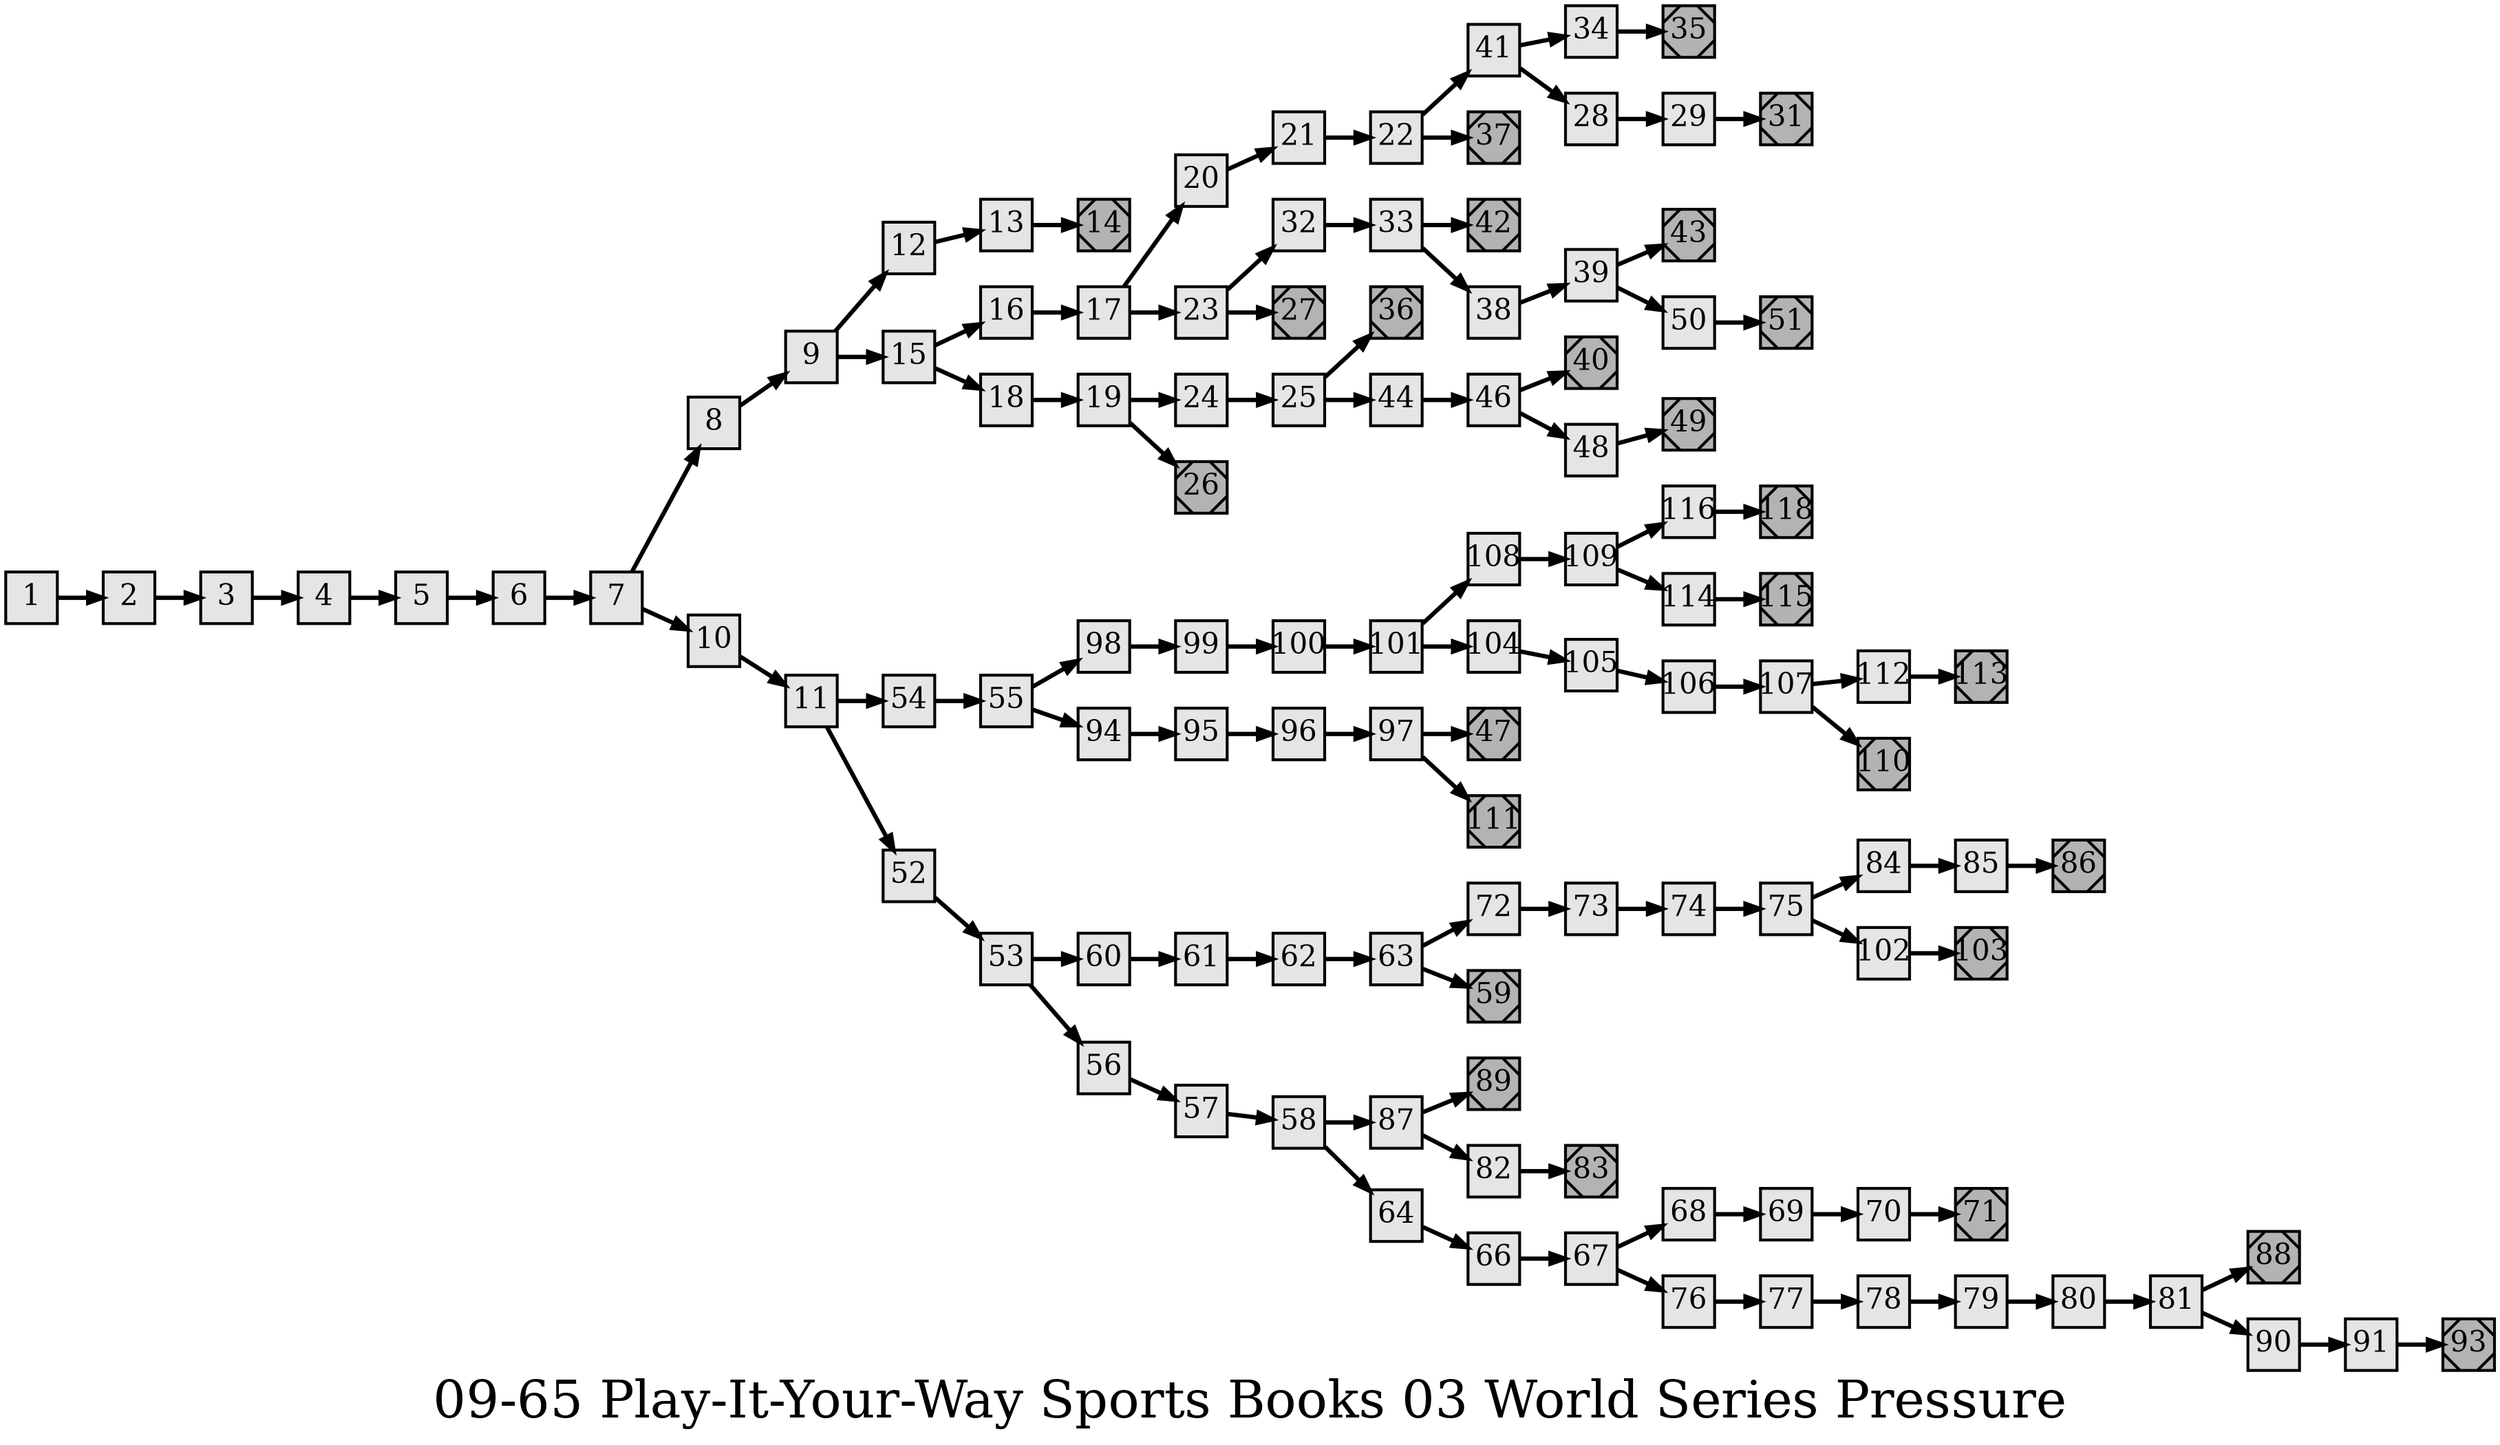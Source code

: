 digraph g{
  graph [ label="09-65 Play-It-Your-Way Sports Books 03 World Series Pressure" rankdir=LR, ordering=out, fontsize=36, nodesep="0.35", ranksep="0.45"];
  node  [shape=rect, penwidth=2, fontsize=20, style=filled, fillcolor=grey90, margin="0,0", labelfloat=true, regular=true, fixedsize=true];
  edge  [labelfloat=true, penwidth=3, fontsize=12];
  // ---;
  // group  : Katz;
  // id     : 09-65;
  // gbid   : 1890;
  // series : Play-It-Your-Way Sports Books;
  // title  : World Series Pressure;
  // author : Mitch Gelman;
  // credit:;
  // - name : Jeremy Douglass;
  // role : encoder;
  // date : 2018-04-13;
  // render:;
  // - name   : small;
  // styles : gvStyles-small.txt;
  // engine : dot;
  // comment: >;
  
  // ---;
  
  // From | To | Label;
  
  1 -> 2;
  2 -> 3;
  3 -> 4;
  4 -> 5;
  5 -> 6;
  6 -> 7;
  7 -> 8;
  7 -> 10;
  8 -> 9;
  9 -> 12;
  9 -> 15;
  10 -> 11;
  11 -> 54;
  11 -> 52;
  12 -> 13;
  13 -> 14;
  14	[ xlabel="E", shape=Msquare, fontsize=20, fillcolor=grey70, xlabel="" ];
  15 -> 16;
  15 -> 18;
  16 -> 17;
  17 -> 20;
  17 -> 23;
  18 -> 19;
  19 -> 24;
  19 -> 26;
  20 -> 21;
  21 -> 22;
  22 -> 41;
  22 -> 37;
  23 -> 32;
  23 -> 27;
  24 -> 25;
  25 -> 36;
  25 -> 44;
  26	[ xlabel="E", shape=Msquare, fontsize=20, fillcolor=grey70, xlabel="" ];
  27	[ xlabel="E", shape=Msquare, fontsize=20, fillcolor=grey70, xlabel="" ];
  28 -> 29;
  29 -> 31;
  31	[ xlabel="E", shape=Msquare, fontsize=20, fillcolor=grey70, xlabel="" ];
  32 -> 33;
  33 -> 42;
  33 -> 38;
  34 -> 35;
  35	[ xlabel="E", shape=Msquare, fontsize=20, fillcolor=grey70, xlabel="" ];
  36	[ xlabel="E", shape=Msquare, fontsize=20, fillcolor=grey70, xlabel="" ];
  37	[ xlabel="E", shape=Msquare, fontsize=20, fillcolor=grey70, xlabel="" ];
  38 -> 39;
  39 -> 43;
  39 -> 50;
  40	[ xlabel="E", shape=Msquare, fontsize=20, fillcolor=grey70, xlabel="" ];
  41 -> 34;
  41 -> 28;
  42	[ xlabel="E", shape=Msquare, fontsize=20, fillcolor=grey70, xlabel="" ];
  43	[ xlabel="E", shape=Msquare, fontsize=20, fillcolor=grey70, xlabel="" ];
  44 -> 46;
  46 -> 40;
  46 -> 48;
  47	[ xlabel="E", shape=Msquare, fontsize=20, fillcolor=grey70, xlabel="" ];
  48 -> 49;
  49	[ xlabel="E", shape=Msquare, fontsize=20, fillcolor=grey70, xlabel="" ];
  50 -> 51;
  51	[ xlabel="E", shape=Msquare, fontsize=20, fillcolor=grey70, xlabel="" ];
  52 -> 53;
  53 -> 60;
  53 -> 56;
  54 -> 55;
  55 -> 98;
  55 -> 94;
  56 -> 57;
  57 -> 58;
  58 -> 87;
  58 -> 64;
  59	[ xlabel="E", shape=Msquare, fontsize=20, fillcolor=grey70, xlabel="" ];
  60 -> 61;
  61 -> 62;
  62 -> 63;
  63 -> 72;
  63 -> 59;
  64 -> 66;
  66 -> 67;
  67 -> 68;
  67 -> 76;
  68 -> 69;
  69 -> 70;
  70 -> 71;
  71	[ xlabel="E", shape=Msquare, fontsize=20, fillcolor=grey70, xlabel="" ];
  72 -> 73;
  73 -> 74;
  74 -> 75;
  75 -> 84;
  75 -> 102;
  76 -> 77;
  77 -> 78;
  78 -> 79;
  79 -> 80;
  80 -> 81;
  81 -> 88;
  81 -> 90;
  82 -> 83;
  83	[ xlabel="E", shape=Msquare, fontsize=20, fillcolor=grey70, xlabel="" ];
  84 -> 85;
  85 -> 86;
  86	[ xlabel="E", shape=Msquare, fontsize=20, fillcolor=grey70, xlabel="" ];
  87 -> 89;
  87 -> 82;
  88	[ xlabel="E", shape=Msquare, fontsize=20, fillcolor=grey70, xlabel="" ];
  89	[ xlabel="E", shape=Msquare, fontsize=20, fillcolor=grey70, xlabel="" ];
  90 -> 91;
  91 -> 93;
  93	[ xlabel="E", shape=Msquare, fontsize=20, fillcolor=grey70, xlabel="" ];
  94 -> 95;
  95 -> 96;
  96 -> 97;
  97 -> 47;
  97 -> 111;
  98 -> 99;
  99 -> 100;
  100 -> 101;
  101 -> 108;
  101 -> 104;
  102 -> 103;
  103	[ xlabel="E", shape=Msquare, fontsize=20, fillcolor=grey70, xlabel="" ];
  104 -> 105;
  105 -> 106;
  106 -> 107;
  107 -> 112;
  107 -> 110;
  108 -> 109;
  109 -> 116;
  109 -> 114;
  110	[ xlabel="E", shape=Msquare, fontsize=20, fillcolor=grey70, xlabel="" ];
  111	[ xlabel="E", shape=Msquare, fontsize=20, fillcolor=grey70, xlabel="" ];
  112 -> 113;
  113	[ xlabel="E", shape=Msquare, fontsize=20, fillcolor=grey70, xlabel="" ];
  114 -> 115;
  115	[ xlabel="E", shape=Msquare, fontsize=20, fillcolor=grey70, xlabel="" ];
  116 -> 118;
  118	[ xlabel="E", shape=Msquare, fontsize=20, fillcolor=grey70, xlabel="" ];
}

